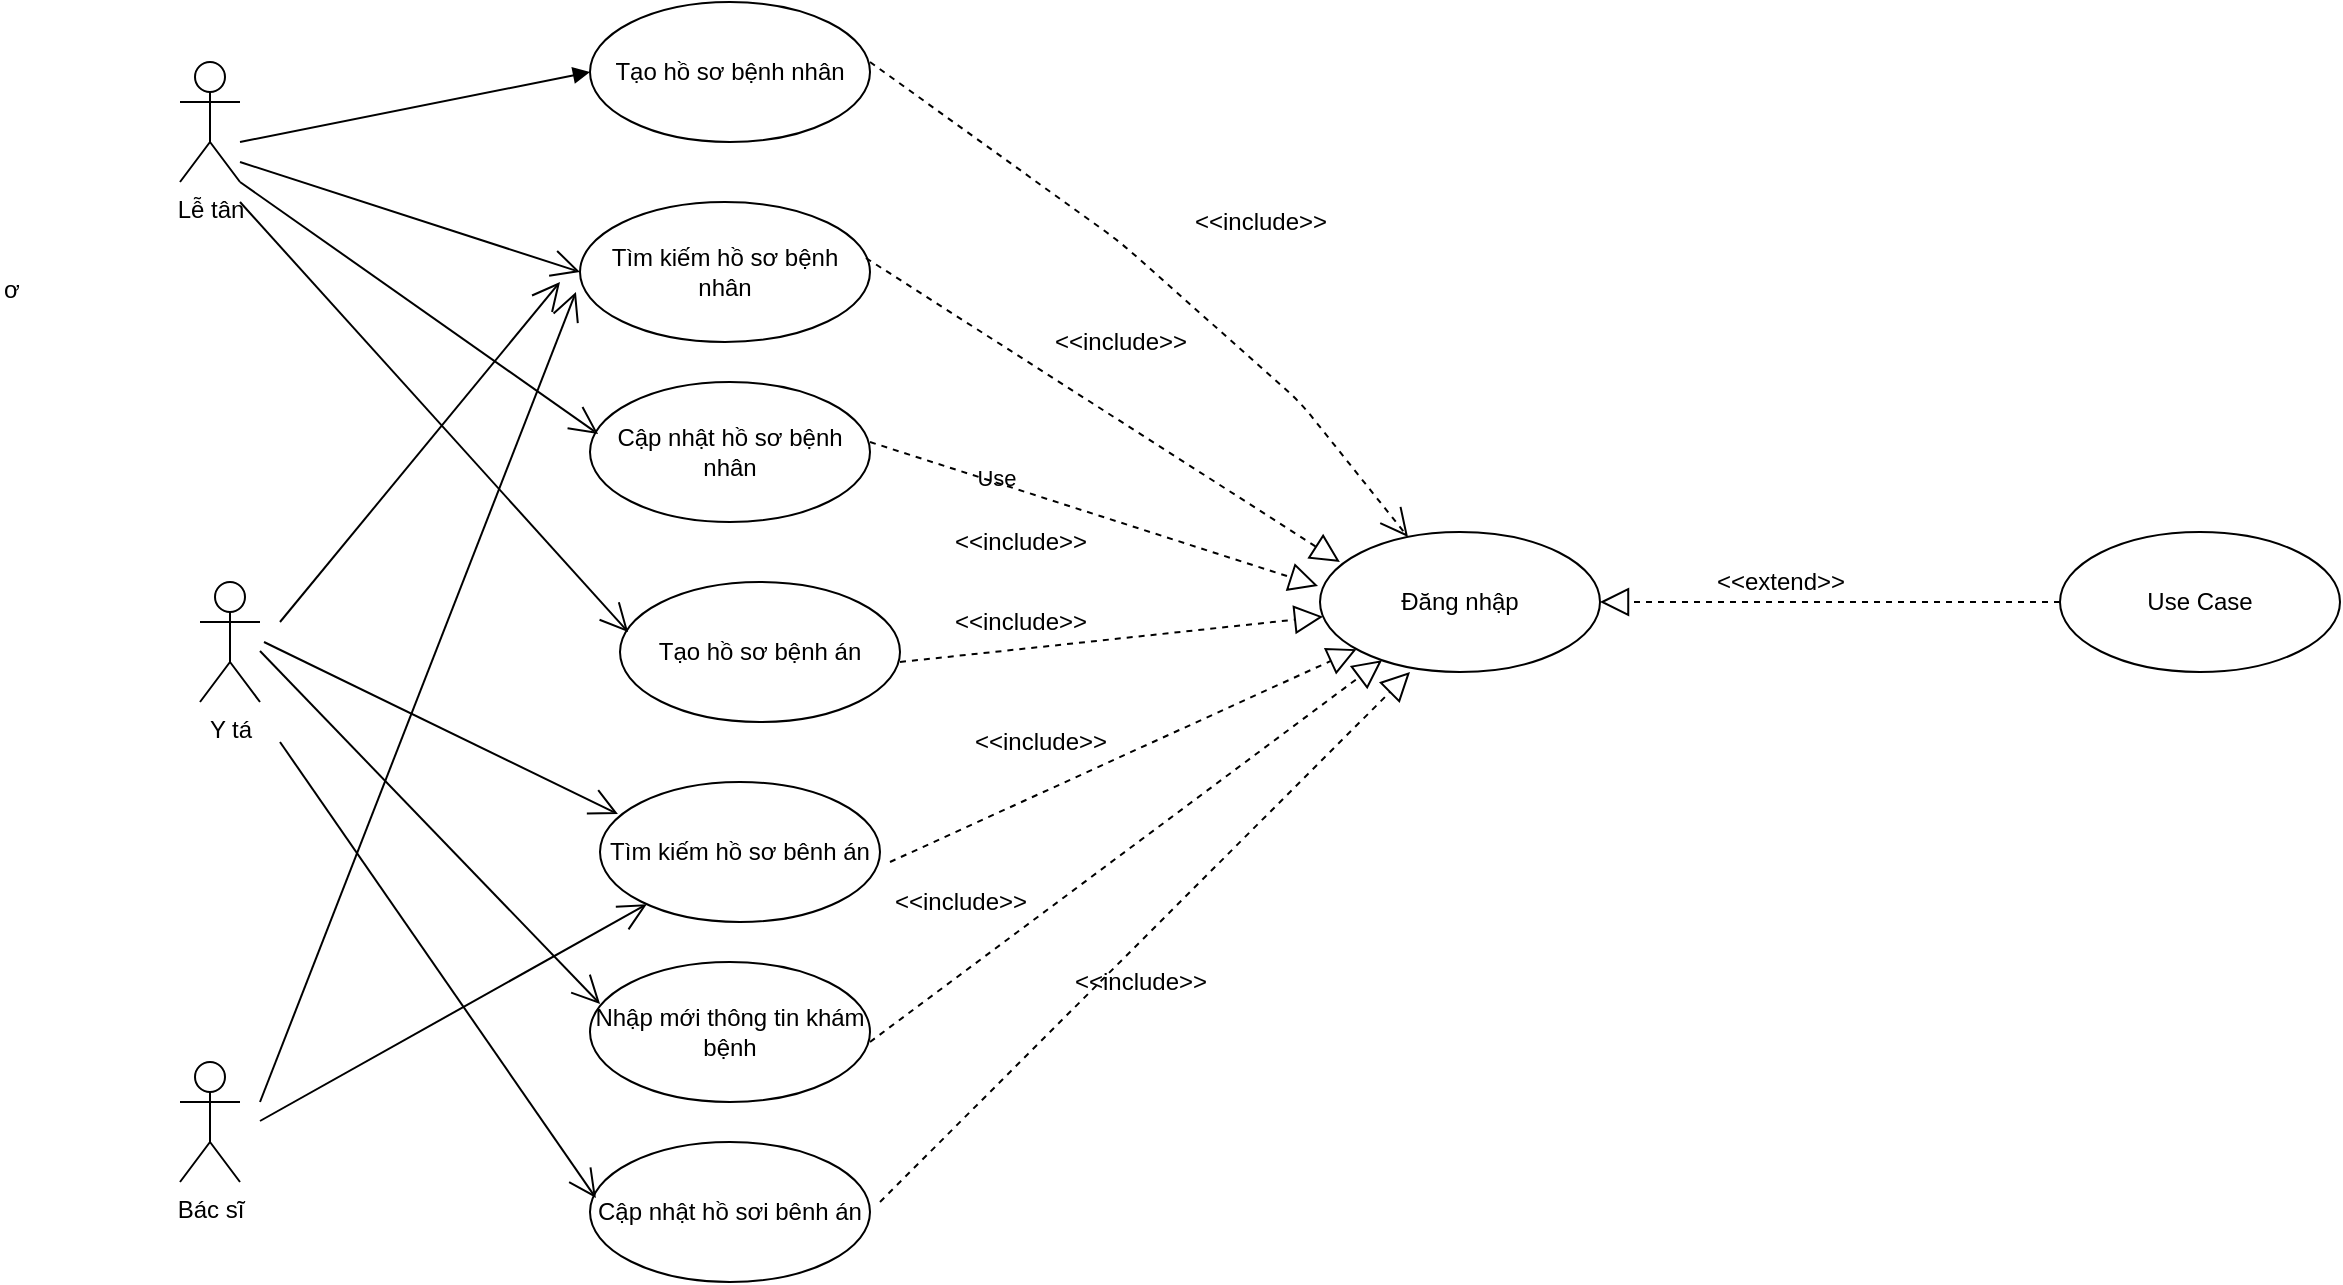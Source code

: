 <mxfile version="13.9.9" type="device"><diagram id="lgffaXEygfRTRxHk9qug" name="Page-1"><mxGraphModel dx="1936" dy="806" grid="1" gridSize="10" guides="1" tooltips="1" connect="1" arrows="1" fold="1" page="1" pageScale="1" pageWidth="850" pageHeight="1100" math="0" shadow="0"><root><mxCell id="0"/><mxCell id="1" parent="0"/><mxCell id="ddq2sN05-T84fMXZK_dF-1" value="Y tá&lt;br&gt;" style="shape=umlActor;verticalLabelPosition=bottom;verticalAlign=top;html=1;" parent="1" vertex="1"><mxGeometry x="90" y="350" width="30" height="60" as="geometry"/></mxCell><mxCell id="ddq2sN05-T84fMXZK_dF-2" value="Tạo hồ sơ bệnh nhân&lt;br&gt;" style="ellipse;whiteSpace=wrap;html=1;" parent="1" vertex="1"><mxGeometry x="285" y="60" width="140" height="70" as="geometry"/></mxCell><mxCell id="ddq2sN05-T84fMXZK_dF-3" value="Tìm kiếm hồ sơ bệnh nhân&lt;br&gt;" style="ellipse;whiteSpace=wrap;html=1;" parent="1" vertex="1"><mxGeometry x="280" y="160" width="145" height="70" as="geometry"/></mxCell><mxCell id="ddq2sN05-T84fMXZK_dF-4" value="Cập nhật hồ sơ bệnh nhân&lt;br&gt;" style="ellipse;whiteSpace=wrap;html=1;" parent="1" vertex="1"><mxGeometry x="285" y="250" width="140" height="70" as="geometry"/></mxCell><mxCell id="ddq2sN05-T84fMXZK_dF-5" value="Tạo hồ sơ bệnh án&lt;br&gt;" style="ellipse;whiteSpace=wrap;html=1;" parent="1" vertex="1"><mxGeometry x="300" y="350" width="140" height="70" as="geometry"/></mxCell><mxCell id="ddq2sN05-T84fMXZK_dF-6" value="Tìm kiếm hồ sơ bênh án&lt;br&gt;" style="ellipse;whiteSpace=wrap;html=1;" parent="1" vertex="1"><mxGeometry x="290" y="450" width="140" height="70" as="geometry"/></mxCell><mxCell id="ddq2sN05-T84fMXZK_dF-7" value="Nhập mới thông tin khám bệnh&lt;br&gt;" style="ellipse;whiteSpace=wrap;html=1;" parent="1" vertex="1"><mxGeometry x="285" y="540" width="140" height="70" as="geometry"/></mxCell><mxCell id="ddq2sN05-T84fMXZK_dF-8" value="Cập nhật hồ sơi bênh án&lt;br&gt;" style="ellipse;whiteSpace=wrap;html=1;" parent="1" vertex="1"><mxGeometry x="285" y="630" width="140" height="70" as="geometry"/></mxCell><mxCell id="ddq2sN05-T84fMXZK_dF-9" value="Bác sĩ&lt;br&gt;" style="shape=umlActor;verticalLabelPosition=bottom;verticalAlign=top;html=1;" parent="1" vertex="1"><mxGeometry x="80" y="590" width="30" height="60" as="geometry"/></mxCell><mxCell id="ddq2sN05-T84fMXZK_dF-11" value="Lễ tân&lt;br&gt;" style="shape=umlActor;verticalLabelPosition=bottom;verticalAlign=top;html=1;" parent="1" vertex="1"><mxGeometry x="80" y="90" width="30" height="60" as="geometry"/></mxCell><mxCell id="ddq2sN05-T84fMXZK_dF-18" value="" style="html=1;verticalAlign=bottom;endArrow=block;entryX=0;entryY=0.5;entryDx=0;entryDy=0;" parent="1" target="ddq2sN05-T84fMXZK_dF-2" edge="1"><mxGeometry width="80" relative="1" as="geometry"><mxPoint x="110" y="130" as="sourcePoint"/><mxPoint x="190" y="130" as="targetPoint"/><Array as="points"/></mxGeometry></mxCell><mxCell id="ddq2sN05-T84fMXZK_dF-19" value="" style="endArrow=open;endFill=1;endSize=12;html=1;entryX=0;entryY=0.5;entryDx=0;entryDy=0;" parent="1" target="ddq2sN05-T84fMXZK_dF-3" edge="1"><mxGeometry width="160" relative="1" as="geometry"><mxPoint x="110" y="140" as="sourcePoint"/><mxPoint x="270" y="140" as="targetPoint"/></mxGeometry></mxCell><mxCell id="ddq2sN05-T84fMXZK_dF-20" value="" style="endArrow=open;endFill=1;endSize=12;html=1;entryX=0.029;entryY=0.357;entryDx=0;entryDy=0;entryPerimeter=0;" parent="1" target="ddq2sN05-T84fMXZK_dF-5" edge="1"><mxGeometry width="160" relative="1" as="geometry"><mxPoint x="110" y="160" as="sourcePoint"/><mxPoint x="270" y="160" as="targetPoint"/></mxGeometry></mxCell><mxCell id="ddq2sN05-T84fMXZK_dF-21" value="" style="endArrow=open;endFill=1;endSize=12;html=1;entryX=0.029;entryY=0.371;entryDx=0;entryDy=0;entryPerimeter=0;" parent="1" target="ddq2sN05-T84fMXZK_dF-4" edge="1"><mxGeometry width="160" relative="1" as="geometry"><mxPoint x="110" y="150" as="sourcePoint"/><mxPoint x="270" y="150" as="targetPoint"/></mxGeometry></mxCell><mxCell id="ddq2sN05-T84fMXZK_dF-22" value="" style="endArrow=open;endFill=1;endSize=12;html=1;entryX=-0.014;entryY=0.643;entryDx=0;entryDy=0;entryPerimeter=0;" parent="1" target="ddq2sN05-T84fMXZK_dF-3" edge="1"><mxGeometry width="160" relative="1" as="geometry"><mxPoint x="120" y="610" as="sourcePoint"/><mxPoint x="280" y="610" as="targetPoint"/></mxGeometry></mxCell><mxCell id="ddq2sN05-T84fMXZK_dF-23" value="" style="endArrow=open;endFill=1;endSize=12;html=1;" parent="1" target="ddq2sN05-T84fMXZK_dF-6" edge="1"><mxGeometry width="160" relative="1" as="geometry"><mxPoint x="120" y="619.5" as="sourcePoint"/><mxPoint x="280" y="619.5" as="targetPoint"/></mxGeometry></mxCell><mxCell id="ddq2sN05-T84fMXZK_dF-24" value="" style="endArrow=open;endFill=1;endSize=12;html=1;entryX=0.064;entryY=0.229;entryDx=0;entryDy=0;entryPerimeter=0;" parent="1" target="ddq2sN05-T84fMXZK_dF-6" edge="1"><mxGeometry width="160" relative="1" as="geometry"><mxPoint x="122" y="380" as="sourcePoint"/><mxPoint x="300" y="440" as="targetPoint"/></mxGeometry></mxCell><mxCell id="ddq2sN05-T84fMXZK_dF-25" value="" style="endArrow=open;endFill=1;endSize=12;html=1;entryX=0.021;entryY=0.4;entryDx=0;entryDy=0;entryPerimeter=0;" parent="1" target="ddq2sN05-T84fMXZK_dF-8" edge="1"><mxGeometry width="160" relative="1" as="geometry"><mxPoint x="130" y="430" as="sourcePoint"/><mxPoint x="280" y="384.5" as="targetPoint"/></mxGeometry></mxCell><mxCell id="ddq2sN05-T84fMXZK_dF-26" value="" style="endArrow=open;endFill=1;endSize=12;html=1;entryX=0.036;entryY=0.3;entryDx=0;entryDy=0;entryPerimeter=0;" parent="1" target="ddq2sN05-T84fMXZK_dF-7" edge="1"><mxGeometry width="160" relative="1" as="geometry"><mxPoint x="120" y="384.5" as="sourcePoint"/><mxPoint x="280" y="384.5" as="targetPoint"/></mxGeometry></mxCell><mxCell id="ddq2sN05-T84fMXZK_dF-27" value="" style="endArrow=open;endFill=1;endSize=12;html=1;" parent="1" edge="1"><mxGeometry width="160" relative="1" as="geometry"><mxPoint x="130" y="370" as="sourcePoint"/><mxPoint x="270" y="200" as="targetPoint"/></mxGeometry></mxCell><mxCell id="ddq2sN05-T84fMXZK_dF-29" value="Đăng nhập&lt;br&gt;" style="ellipse;whiteSpace=wrap;html=1;" parent="1" vertex="1"><mxGeometry x="650" y="325" width="140" height="70" as="geometry"/></mxCell><mxCell id="ddq2sN05-T84fMXZK_dF-31" value="Use" style="endArrow=open;endSize=12;dashed=1;html=1;" parent="1" target="ddq2sN05-T84fMXZK_dF-29" edge="1"><mxGeometry x="0.03" y="-130" width="160" relative="1" as="geometry"><mxPoint x="425" y="90" as="sourcePoint"/><mxPoint x="590" y="90" as="targetPoint"/><Array as="points"><mxPoint x="550" y="180"/><mxPoint x="640" y="260"/><mxPoint x="680" y="310"/></Array><mxPoint as="offset"/></mxGeometry></mxCell><mxCell id="ddq2sN05-T84fMXZK_dF-33" value="&amp;lt;&amp;lt;include&amp;gt;&amp;gt;&lt;br&gt;" style="text;html=1;align=center;verticalAlign=middle;resizable=0;points=[];autosize=1;" parent="1" vertex="1"><mxGeometry x="580" y="160" width="80" height="20" as="geometry"/></mxCell><mxCell id="ddq2sN05-T84fMXZK_dF-35" value="" style="endArrow=block;dashed=1;endFill=0;endSize=12;html=1;entryX=0.071;entryY=0.214;entryDx=0;entryDy=0;entryPerimeter=0;exitX=0.986;exitY=0.4;exitDx=0;exitDy=0;exitPerimeter=0;" parent="1" source="ddq2sN05-T84fMXZK_dF-3" target="ddq2sN05-T84fMXZK_dF-29" edge="1"><mxGeometry width="160" relative="1" as="geometry"><mxPoint x="430" y="180" as="sourcePoint"/><mxPoint x="645" y="350" as="targetPoint"/></mxGeometry></mxCell><mxCell id="ddq2sN05-T84fMXZK_dF-36" value="&amp;lt;&amp;lt;include&amp;gt;&amp;gt;&lt;br&gt;" style="text;html=1;align=center;verticalAlign=middle;resizable=0;points=[];autosize=1;" parent="1" vertex="1"><mxGeometry x="510" y="220" width="80" height="20" as="geometry"/></mxCell><mxCell id="ddq2sN05-T84fMXZK_dF-37" value="" style="endArrow=block;dashed=1;endFill=0;endSize=12;html=1;entryX=-0.007;entryY=0.386;entryDx=0;entryDy=0;entryPerimeter=0;" parent="1" target="ddq2sN05-T84fMXZK_dF-29" edge="1"><mxGeometry width="160" relative="1" as="geometry"><mxPoint x="425" y="280" as="sourcePoint"/><mxPoint x="580" y="340" as="targetPoint"/></mxGeometry></mxCell><mxCell id="ddq2sN05-T84fMXZK_dF-38" value="&amp;lt;&amp;lt;include&amp;gt;&amp;gt;&lt;br&gt;" style="text;html=1;align=center;verticalAlign=middle;resizable=0;points=[];autosize=1;" parent="1" vertex="1"><mxGeometry x="460" y="320" width="80" height="20" as="geometry"/></mxCell><mxCell id="ddq2sN05-T84fMXZK_dF-39" value="" style="endArrow=block;dashed=1;endFill=0;endSize=12;html=1;" parent="1" target="ddq2sN05-T84fMXZK_dF-29" edge="1"><mxGeometry width="160" relative="1" as="geometry"><mxPoint x="440" y="390" as="sourcePoint"/><mxPoint x="595" y="450" as="targetPoint"/></mxGeometry></mxCell><mxCell id="ddq2sN05-T84fMXZK_dF-40" value="" style="endArrow=block;dashed=1;endFill=0;endSize=12;html=1;" parent="1" target="ddq2sN05-T84fMXZK_dF-29" edge="1"><mxGeometry width="160" relative="1" as="geometry"><mxPoint x="435" y="490" as="sourcePoint"/><mxPoint x="590" y="550" as="targetPoint"/></mxGeometry></mxCell><mxCell id="ddq2sN05-T84fMXZK_dF-41" value="" style="endArrow=block;dashed=1;endFill=0;endSize=12;html=1;" parent="1" target="ddq2sN05-T84fMXZK_dF-29" edge="1"><mxGeometry width="160" relative="1" as="geometry"><mxPoint x="425" y="580" as="sourcePoint"/><mxPoint x="580" y="640" as="targetPoint"/></mxGeometry></mxCell><mxCell id="ddq2sN05-T84fMXZK_dF-42" value="" style="endArrow=block;dashed=1;endFill=0;endSize=12;html=1;" parent="1" edge="1"><mxGeometry width="160" relative="1" as="geometry"><mxPoint x="430" y="660" as="sourcePoint"/><mxPoint x="695" y="395" as="targetPoint"/></mxGeometry></mxCell><mxCell id="ddq2sN05-T84fMXZK_dF-43" value="&amp;lt;&amp;lt;include&amp;gt;&amp;gt;&lt;br&gt;" style="text;html=1;align=center;verticalAlign=middle;resizable=0;points=[];autosize=1;" parent="1" vertex="1"><mxGeometry x="460" y="360" width="80" height="20" as="geometry"/></mxCell><mxCell id="ddq2sN05-T84fMXZK_dF-45" value="&amp;lt;&amp;lt;include&amp;gt;&amp;gt;&lt;br&gt;" style="text;html=1;align=center;verticalAlign=middle;resizable=0;points=[];autosize=1;" parent="1" vertex="1"><mxGeometry x="470" y="420" width="80" height="20" as="geometry"/></mxCell><mxCell id="ddq2sN05-T84fMXZK_dF-46" value="&amp;lt;&amp;lt;include&amp;gt;&amp;gt;&lt;br&gt;" style="text;html=1;align=center;verticalAlign=middle;resizable=0;points=[];autosize=1;" parent="1" vertex="1"><mxGeometry x="430" y="500" width="80" height="20" as="geometry"/></mxCell><mxCell id="ddq2sN05-T84fMXZK_dF-47" value="&amp;lt;&amp;lt;include&amp;gt;&amp;gt;&lt;br&gt;" style="text;html=1;align=center;verticalAlign=middle;resizable=0;points=[];autosize=1;" parent="1" vertex="1"><mxGeometry x="520" y="540" width="80" height="20" as="geometry"/></mxCell><mxCell id="ddq2sN05-T84fMXZK_dF-50" value="Use Case" style="ellipse;whiteSpace=wrap;html=1;" parent="1" vertex="1"><mxGeometry x="1020" y="325" width="140" height="70" as="geometry"/></mxCell><mxCell id="ddq2sN05-T84fMXZK_dF-52" value="&amp;lt;&amp;lt;extend&amp;gt;&amp;gt;&lt;br&gt;" style="text;html=1;align=center;verticalAlign=middle;resizable=0;points=[];autosize=1;" parent="1" vertex="1"><mxGeometry x="840" y="340" width="80" height="20" as="geometry"/></mxCell><mxCell id="ddq2sN05-T84fMXZK_dF-53" value="ơ" style="text;whiteSpace=wrap;html=1;" parent="1" vertex="1"><mxGeometry x="-10" y="190" width="30" height="30" as="geometry"/></mxCell><mxCell id="t8r5rPyEf64mIbyFwnfP-1" value="" style="endArrow=block;dashed=1;endFill=0;endSize=12;html=1;exitX=0;exitY=0.5;exitDx=0;exitDy=0;" edge="1" parent="1" source="ddq2sN05-T84fMXZK_dF-50" target="ddq2sN05-T84fMXZK_dF-29"><mxGeometry width="160" relative="1" as="geometry"><mxPoint x="850" y="410" as="sourcePoint"/><mxPoint x="1010" y="410" as="targetPoint"/></mxGeometry></mxCell></root></mxGraphModel></diagram></mxfile>